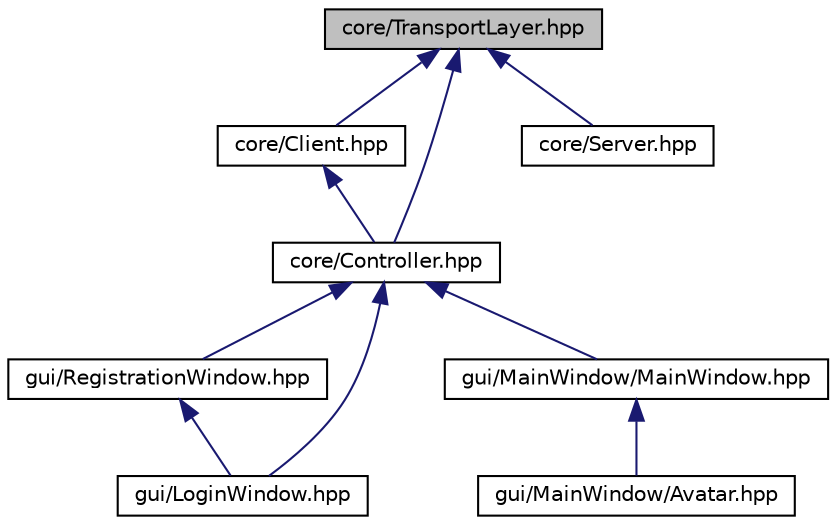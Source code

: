digraph "core/TransportLayer.hpp"
{
  edge [fontname="Helvetica",fontsize="10",labelfontname="Helvetica",labelfontsize="10"];
  node [fontname="Helvetica",fontsize="10",shape=record];
  Node1 [label="core/TransportLayer.hpp",height=0.2,width=0.4,color="black", fillcolor="grey75", style="filled", fontcolor="black"];
  Node1 -> Node2 [dir="back",color="midnightblue",fontsize="10",style="solid"];
  Node2 [label="core/Client.hpp",height=0.2,width=0.4,color="black", fillcolor="white", style="filled",URL="$Client_8hpp.html",tooltip=".... "];
  Node2 -> Node3 [dir="back",color="midnightblue",fontsize="10",style="solid"];
  Node3 [label="core/Controller.hpp",height=0.2,width=0.4,color="black", fillcolor="white", style="filled",URL="$Controller_8hpp.html"];
  Node3 -> Node4 [dir="back",color="midnightblue",fontsize="10",style="solid"];
  Node4 [label="gui/RegistrationWindow.hpp",height=0.2,width=0.4,color="black", fillcolor="white", style="filled",URL="$RegistrationWindow_8hpp.html",tooltip="RegistrationWindow.hpp creating a GUI for registration window and connection for checking params for ..."];
  Node4 -> Node5 [dir="back",color="midnightblue",fontsize="10",style="solid"];
  Node5 [label="gui/LoginWindow.hpp",height=0.2,width=0.4,color="black", fillcolor="white", style="filled",URL="$LoginWindow_8hpp.html",tooltip="LoginWindow.hpp creating a GUI for login window and connection for checking the login password..."];
  Node3 -> Node5 [dir="back",color="midnightblue",fontsize="10",style="solid"];
  Node3 -> Node6 [dir="back",color="midnightblue",fontsize="10",style="solid"];
  Node6 [label="gui/MainWindow/MainWindow.hpp",height=0.2,width=0.4,color="black", fillcolor="white", style="filled",URL="$MainWindow_8hpp.html",tooltip=".... "];
  Node6 -> Node7 [dir="back",color="midnightblue",fontsize="10",style="solid"];
  Node7 [label="gui/MainWindow/Avatar.hpp",height=0.2,width=0.4,color="black", fillcolor="white", style="filled",URL="$Avatar_8hpp.html",tooltip=".... "];
  Node1 -> Node3 [dir="back",color="midnightblue",fontsize="10",style="solid"];
  Node1 -> Node8 [dir="back",color="midnightblue",fontsize="10",style="solid"];
  Node8 [label="core/Server.hpp",height=0.2,width=0.4,color="black", fillcolor="white", style="filled",URL="$Server_8hpp_source.html"];
}
